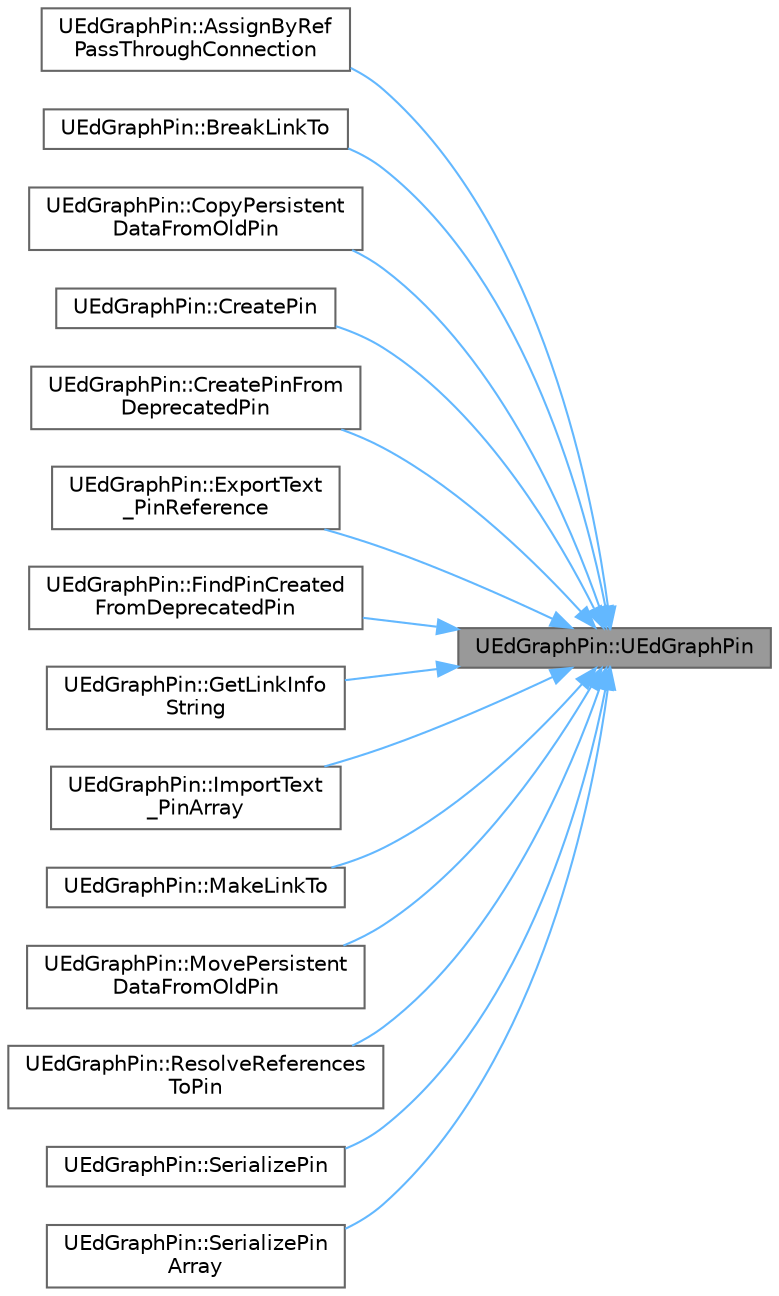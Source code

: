 digraph "UEdGraphPin::UEdGraphPin"
{
 // INTERACTIVE_SVG=YES
 // LATEX_PDF_SIZE
  bgcolor="transparent";
  edge [fontname=Helvetica,fontsize=10,labelfontname=Helvetica,labelfontsize=10];
  node [fontname=Helvetica,fontsize=10,shape=box,height=0.2,width=0.4];
  rankdir="RL";
  Node1 [id="Node000001",label="UEdGraphPin::UEdGraphPin",height=0.2,width=0.4,color="gray40", fillcolor="grey60", style="filled", fontcolor="black",tooltip="Private Constructor."];
  Node1 -> Node2 [id="edge1_Node000001_Node000002",dir="back",color="steelblue1",style="solid",tooltip=" "];
  Node2 [id="Node000002",label="UEdGraphPin::AssignByRef\lPassThroughConnection",height=0.2,width=0.4,color="grey40", fillcolor="white", style="filled",URL="$de/d87/classUEdGraphPin.html#a3f0db73fed5983126bc6a13e17aabe5e",tooltip="Connects the two pins as by-ref pass-through, allowing the input to auto-forward to the output pin."];
  Node1 -> Node3 [id="edge2_Node000001_Node000003",dir="back",color="steelblue1",style="solid",tooltip=" "];
  Node3 [id="Node000003",label="UEdGraphPin::BreakLinkTo",height=0.2,width=0.4,color="grey40", fillcolor="white", style="filled",URL="$de/d87/classUEdGraphPin.html#ac268ccc24699942b21fa00cfa8d851af",tooltip="Break a link to the specified pin (if present)"];
  Node1 -> Node4 [id="edge3_Node000001_Node000004",dir="back",color="steelblue1",style="solid",tooltip=" "];
  Node4 [id="Node000004",label="UEdGraphPin::CopyPersistent\lDataFromOldPin",height=0.2,width=0.4,color="grey40", fillcolor="white", style="filled",URL="$de/d87/classUEdGraphPin.html#acc433c25dee660d6e748d13f59aba5ea",tooltip="Copies the persistent data (across a node refresh) from the SourcePin."];
  Node1 -> Node5 [id="edge4_Node000001_Node000005",dir="back",color="steelblue1",style="solid",tooltip=" "];
  Node5 [id="Node000005",label="UEdGraphPin::CreatePin",height=0.2,width=0.4,color="grey40", fillcolor="white", style="filled",URL="$de/d87/classUEdGraphPin.html#adf436f5c08d82f8029605a79158448c8",tooltip="Creates a new pin."];
  Node1 -> Node6 [id="edge5_Node000001_Node000006",dir="back",color="steelblue1",style="solid",tooltip=" "];
  Node6 [id="Node000006",label="UEdGraphPin::CreatePinFrom\lDeprecatedPin",height=0.2,width=0.4,color="grey40", fillcolor="white", style="filled",URL="$de/d87/classUEdGraphPin.html#a9a4a8bed175c1920f376243ebfa1a93d",tooltip="Transition support for UEdGraphPins."];
  Node1 -> Node7 [id="edge6_Node000001_Node000007",dir="back",color="steelblue1",style="solid",tooltip=" "];
  Node7 [id="Node000007",label="UEdGraphPin::ExportText\l_PinReference",height=0.2,width=0.4,color="grey40", fillcolor="white", style="filled",URL="$de/d87/classUEdGraphPin.html#a47be1650be4f51efc9df6957f7e22768",tooltip=" "];
  Node1 -> Node8 [id="edge7_Node000001_Node000008",dir="back",color="steelblue1",style="solid",tooltip=" "];
  Node8 [id="Node000008",label="UEdGraphPin::FindPinCreated\lFromDeprecatedPin",height=0.2,width=0.4,color="grey40", fillcolor="white", style="filled",URL="$de/d87/classUEdGraphPin.html#ab61efaf6b79c402d93e0a456aa5b4a1d",tooltip=" "];
  Node1 -> Node9 [id="edge8_Node000001_Node000009",dir="back",color="steelblue1",style="solid",tooltip=" "];
  Node9 [id="Node000009",label="UEdGraphPin::GetLinkInfo\lString",height=0.2,width=0.4,color="grey40", fillcolor="white", style="filled",URL="$de/d87/classUEdGraphPin.html#a4391859419f3e3152787bc3f03e65b8b",tooltip="Generate a string detailing the link this pin has to another pin."];
  Node1 -> Node10 [id="edge9_Node000001_Node000010",dir="back",color="steelblue1",style="solid",tooltip=" "];
  Node10 [id="Node000010",label="UEdGraphPin::ImportText\l_PinArray",height=0.2,width=0.4,color="grey40", fillcolor="white", style="filled",URL="$de/d87/classUEdGraphPin.html#a66eeb00dbfce117220525e86fb8c7a21",tooltip=" "];
  Node1 -> Node11 [id="edge10_Node000001_Node000011",dir="back",color="steelblue1",style="solid",tooltip=" "];
  Node11 [id="Node000011",label="UEdGraphPin::MakeLinkTo",height=0.2,width=0.4,color="grey40", fillcolor="white", style="filled",URL="$de/d87/classUEdGraphPin.html#aa2bf9d7aaf409a412d58238784178e38",tooltip="Create a link."];
  Node1 -> Node12 [id="edge11_Node000001_Node000012",dir="back",color="steelblue1",style="solid",tooltip=" "];
  Node12 [id="Node000012",label="UEdGraphPin::MovePersistent\lDataFromOldPin",height=0.2,width=0.4,color="grey40", fillcolor="white", style="filled",URL="$de/d87/classUEdGraphPin.html#ac868d1072af50cb8ca7e83fe83eccbe4",tooltip="Moves the persistent data (across a node refresh) from the SourcePin."];
  Node1 -> Node13 [id="edge12_Node000001_Node000013",dir="back",color="steelblue1",style="solid",tooltip=" "];
  Node13 [id="Node000013",label="UEdGraphPin::ResolveReferences\lToPin",height=0.2,width=0.4,color="grey40", fillcolor="white", style="filled",URL="$de/d87/classUEdGraphPin.html#ab7c2edbf8a8e12d8e203ea9a92e917a5",tooltip=" "];
  Node1 -> Node14 [id="edge13_Node000001_Node000014",dir="back",color="steelblue1",style="solid",tooltip=" "];
  Node14 [id="Node000014",label="UEdGraphPin::SerializePin",height=0.2,width=0.4,color="grey40", fillcolor="white", style="filled",URL="$de/d87/classUEdGraphPin.html#a7c2342486c265585f889583631ae470b",tooltip=" "];
  Node1 -> Node15 [id="edge14_Node000001_Node000015",dir="back",color="steelblue1",style="solid",tooltip=" "];
  Node15 [id="Node000015",label="UEdGraphPin::SerializePin\lArray",height=0.2,width=0.4,color="grey40", fillcolor="white", style="filled",URL="$de/d87/classUEdGraphPin.html#aef8cee9684ce0c085978a51f7de808fa",tooltip=" "];
}
